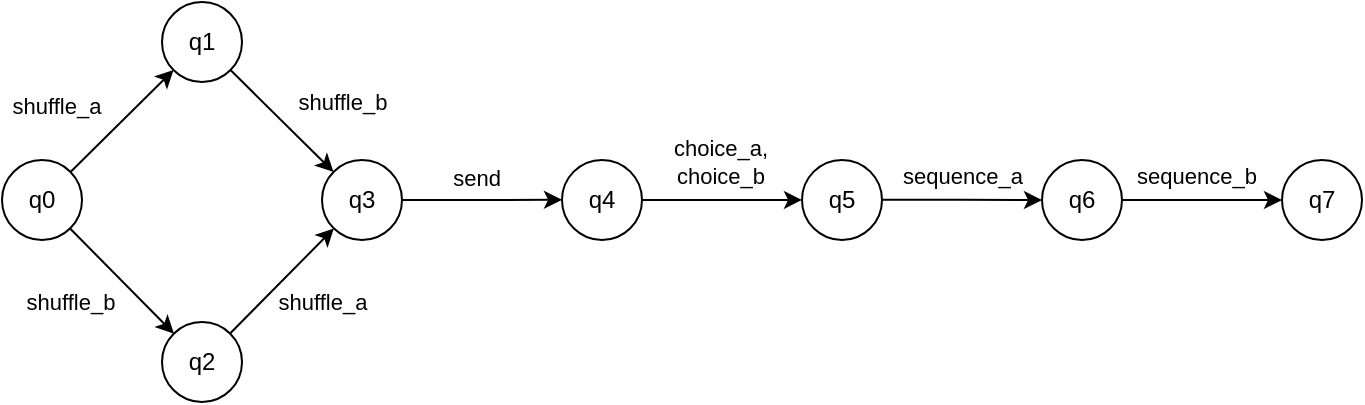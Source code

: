 <mxfile version="21.8.1" type="device">
  <diagram name="Pagina-1" id="ZOOkR8ocmG20xqBdKAkR">
    <mxGraphModel dx="674" dy="1221" grid="1" gridSize="10" guides="1" tooltips="1" connect="1" arrows="1" fold="1" page="1" pageScale="1" pageWidth="827" pageHeight="1169" math="0" shadow="0">
      <root>
        <mxCell id="0" />
        <mxCell id="1" parent="0" />
        <mxCell id="Tzz4C_VLSnmZZS3b9AWu-11" style="rounded=0;orthogonalLoop=1;jettySize=auto;html=1;" parent="1" source="Tzz4C_VLSnmZZS3b9AWu-15" target="Tzz4C_VLSnmZZS3b9AWu-18" edge="1">
          <mxGeometry relative="1" as="geometry" />
        </mxCell>
        <mxCell id="Tzz4C_VLSnmZZS3b9AWu-67" value="shuffle_a" style="edgeLabel;html=1;align=center;verticalAlign=middle;resizable=0;points=[];" parent="Tzz4C_VLSnmZZS3b9AWu-11" vertex="1" connectable="0">
          <mxGeometry x="0.179" y="-1" relative="1" as="geometry">
            <mxPoint x="-38" y="-4" as="offset" />
          </mxGeometry>
        </mxCell>
        <mxCell id="Tzz4C_VLSnmZZS3b9AWu-13" style="rounded=0;orthogonalLoop=1;jettySize=auto;html=1;" parent="1" source="Tzz4C_VLSnmZZS3b9AWu-15" target="Tzz4C_VLSnmZZS3b9AWu-21" edge="1">
          <mxGeometry relative="1" as="geometry" />
        </mxCell>
        <mxCell id="Tzz4C_VLSnmZZS3b9AWu-14" value="shuffle_b" style="edgeLabel;html=1;align=center;verticalAlign=middle;resizable=0;points=[];" parent="Tzz4C_VLSnmZZS3b9AWu-13" connectable="0" vertex="1">
          <mxGeometry x="-0.212" y="2" relative="1" as="geometry">
            <mxPoint x="-22" y="17" as="offset" />
          </mxGeometry>
        </mxCell>
        <mxCell id="Tzz4C_VLSnmZZS3b9AWu-15" value="q0" style="ellipse;whiteSpace=wrap;html=1;aspect=fixed;" parent="1" vertex="1">
          <mxGeometry x="360" y="319" width="40" height="40" as="geometry" />
        </mxCell>
        <mxCell id="Tzz4C_VLSnmZZS3b9AWu-16" value="shuffle_b" style="rounded=0;orthogonalLoop=1;jettySize=auto;html=1;" parent="1" source="Tzz4C_VLSnmZZS3b9AWu-18" target="Tzz4C_VLSnmZZS3b9AWu-28" edge="1">
          <mxGeometry x="0.406" y="28" relative="1" as="geometry">
            <mxPoint as="offset" />
          </mxGeometry>
        </mxCell>
        <mxCell id="Tzz4C_VLSnmZZS3b9AWu-18" value="q1" style="ellipse;whiteSpace=wrap;html=1;aspect=fixed;" parent="1" vertex="1">
          <mxGeometry x="440" y="240" width="40" height="40" as="geometry" />
        </mxCell>
        <mxCell id="Tzz4C_VLSnmZZS3b9AWu-19" style="rounded=0;orthogonalLoop=1;jettySize=auto;html=1;" parent="1" source="Tzz4C_VLSnmZZS3b9AWu-21" target="Tzz4C_VLSnmZZS3b9AWu-28" edge="1">
          <mxGeometry relative="1" as="geometry" />
        </mxCell>
        <mxCell id="Tzz4C_VLSnmZZS3b9AWu-21" value="q2" style="ellipse;whiteSpace=wrap;html=1;aspect=fixed;" parent="1" vertex="1">
          <mxGeometry x="440" y="400" width="40" height="40" as="geometry" />
        </mxCell>
        <mxCell id="Tzz4C_VLSnmZZS3b9AWu-26" style="edgeStyle=orthogonalEdgeStyle;rounded=0;orthogonalLoop=1;jettySize=auto;html=1;" parent="1" source="Tzz4C_VLSnmZZS3b9AWu-28" target="Tzz4C_VLSnmZZS3b9AWu-41" edge="1">
          <mxGeometry relative="1" as="geometry" />
        </mxCell>
        <mxCell id="Tzz4C_VLSnmZZS3b9AWu-63" value="send" style="edgeLabel;html=1;align=center;verticalAlign=middle;resizable=0;points=[];" parent="Tzz4C_VLSnmZZS3b9AWu-26" vertex="1" connectable="0">
          <mxGeometry x="0.126" y="-3" relative="1" as="geometry">
            <mxPoint x="-8" y="-14" as="offset" />
          </mxGeometry>
        </mxCell>
        <mxCell id="Tzz4C_VLSnmZZS3b9AWu-28" value="q3" style="ellipse;whiteSpace=wrap;html=1;aspect=fixed;" parent="1" vertex="1">
          <mxGeometry x="520" y="319" width="40" height="40" as="geometry" />
        </mxCell>
        <mxCell id="gyZu50sfSamEQ1UALr1Y-2" style="edgeStyle=orthogonalEdgeStyle;rounded=0;orthogonalLoop=1;jettySize=auto;html=1;" edge="1" parent="1" source="Tzz4C_VLSnmZZS3b9AWu-37" target="Tzz4C_VLSnmZZS3b9AWu-38">
          <mxGeometry relative="1" as="geometry" />
        </mxCell>
        <mxCell id="gyZu50sfSamEQ1UALr1Y-3" value="sequence_a" style="edgeLabel;html=1;align=center;verticalAlign=middle;resizable=0;points=[];" vertex="1" connectable="0" parent="gyZu50sfSamEQ1UALr1Y-2">
          <mxGeometry x="0.331" y="-2" relative="1" as="geometry">
            <mxPoint x="-14" y="-14" as="offset" />
          </mxGeometry>
        </mxCell>
        <mxCell id="Tzz4C_VLSnmZZS3b9AWu-37" value="q5" style="ellipse;whiteSpace=wrap;html=1;aspect=fixed;" parent="1" vertex="1">
          <mxGeometry x="760" y="318.95" width="40" height="40" as="geometry" />
        </mxCell>
        <mxCell id="Tzz4C_VLSnmZZS3b9AWu-49" style="edgeStyle=orthogonalEdgeStyle;rounded=0;orthogonalLoop=1;jettySize=auto;html=1;" parent="1" source="Tzz4C_VLSnmZZS3b9AWu-38" target="Tzz4C_VLSnmZZS3b9AWu-48" edge="1">
          <mxGeometry relative="1" as="geometry" />
        </mxCell>
        <mxCell id="Tzz4C_VLSnmZZS3b9AWu-62" value="sequence_b" style="edgeLabel;html=1;align=center;verticalAlign=middle;resizable=0;points=[];" parent="Tzz4C_VLSnmZZS3b9AWu-49" vertex="1" connectable="0">
          <mxGeometry x="0.287" y="2" relative="1" as="geometry">
            <mxPoint x="-15" y="-10" as="offset" />
          </mxGeometry>
        </mxCell>
        <mxCell id="Tzz4C_VLSnmZZS3b9AWu-38" value="q6" style="ellipse;whiteSpace=wrap;html=1;aspect=fixed;" parent="1" vertex="1">
          <mxGeometry x="880" y="319" width="40" height="40" as="geometry" />
        </mxCell>
        <mxCell id="Tzz4C_VLSnmZZS3b9AWu-39" style="rounded=0;orthogonalLoop=1;jettySize=auto;html=1;" parent="1" source="Tzz4C_VLSnmZZS3b9AWu-41" target="Tzz4C_VLSnmZZS3b9AWu-37" edge="1">
          <mxGeometry relative="1" as="geometry">
            <Array as="points" />
          </mxGeometry>
        </mxCell>
        <mxCell id="gyZu50sfSamEQ1UALr1Y-1" value="&lt;div&gt;choice_a,&lt;/div&gt;&lt;div&gt;choice_b&lt;br&gt;&lt;/div&gt;" style="edgeLabel;html=1;align=center;verticalAlign=middle;resizable=0;points=[];" vertex="1" connectable="0" parent="Tzz4C_VLSnmZZS3b9AWu-39">
          <mxGeometry x="0.036" y="-1" relative="1" as="geometry">
            <mxPoint x="-3" y="-20" as="offset" />
          </mxGeometry>
        </mxCell>
        <mxCell id="Tzz4C_VLSnmZZS3b9AWu-41" value="q4" style="ellipse;whiteSpace=wrap;html=1;aspect=fixed;" parent="1" vertex="1">
          <mxGeometry x="640" y="318.95" width="40" height="40" as="geometry" />
        </mxCell>
        <mxCell id="Tzz4C_VLSnmZZS3b9AWu-48" value="q7" style="ellipse;whiteSpace=wrap;html=1;aspect=fixed;" parent="1" vertex="1">
          <mxGeometry x="1000" y="319" width="40" height="40" as="geometry" />
        </mxCell>
        <mxCell id="Tzz4C_VLSnmZZS3b9AWu-64" value="shuffle_a" style="edgeLabel;html=1;align=center;verticalAlign=middle;resizable=0;points=[];" parent="1" connectable="0" vertex="1">
          <mxGeometry x="519.999" y="389.997" as="geometry" />
        </mxCell>
      </root>
    </mxGraphModel>
  </diagram>
</mxfile>
